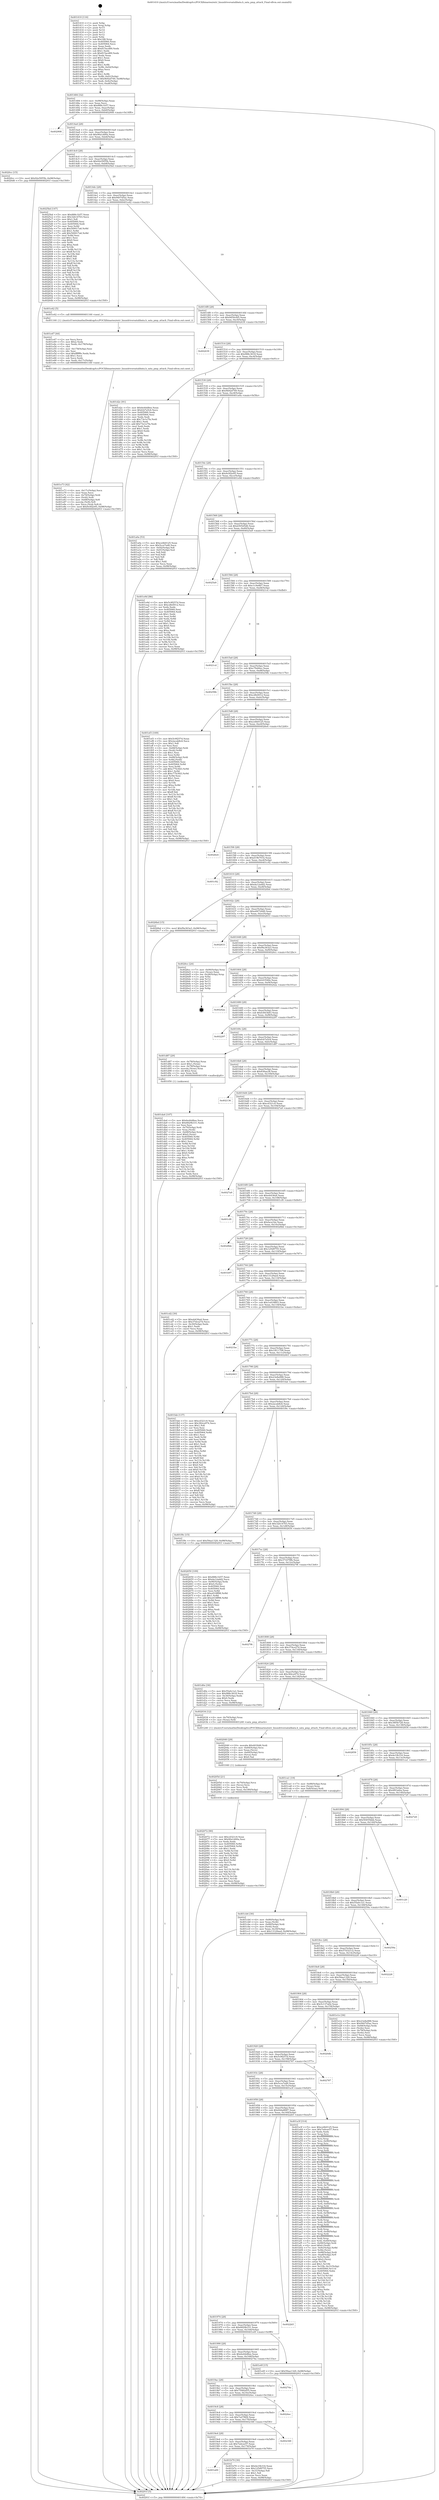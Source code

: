 digraph "0x401410" {
  label = "0x401410 (/mnt/c/Users/mathe/Desktop/tcc/POCII/binaries/extr_linuxdriversatalibata.h_sata_pmp_attach_Final-ollvm.out::main(0))"
  labelloc = "t"
  node[shape=record]

  Entry [label="",width=0.3,height=0.3,shape=circle,fillcolor=black,style=filled]
  "0x401484" [label="{
     0x401484 [32]\l
     | [instrs]\l
     &nbsp;&nbsp;0x401484 \<+6\>: mov -0x98(%rbp),%eax\l
     &nbsp;&nbsp;0x40148a \<+2\>: mov %eax,%ecx\l
     &nbsp;&nbsp;0x40148c \<+6\>: sub $0x888c1b57,%ecx\l
     &nbsp;&nbsp;0x401492 \<+6\>: mov %eax,-0xac(%rbp)\l
     &nbsp;&nbsp;0x401498 \<+6\>: mov %ecx,-0xb0(%rbp)\l
     &nbsp;&nbsp;0x40149e \<+6\>: je 0000000000402908 \<main+0x14f8\>\l
  }"]
  "0x402908" [label="{
     0x402908\l
  }", style=dashed]
  "0x4014a4" [label="{
     0x4014a4 [28]\l
     | [instrs]\l
     &nbsp;&nbsp;0x4014a4 \<+5\>: jmp 00000000004014a9 \<main+0x99\>\l
     &nbsp;&nbsp;0x4014a9 \<+6\>: mov -0xac(%rbp),%eax\l
     &nbsp;&nbsp;0x4014af \<+5\>: sub $0x90a1d00a,%eax\l
     &nbsp;&nbsp;0x4014b4 \<+6\>: mov %eax,-0xb4(%rbp)\l
     &nbsp;&nbsp;0x4014ba \<+6\>: je 00000000004020cc \<main+0xcbc\>\l
  }"]
  Exit [label="",width=0.3,height=0.3,shape=circle,fillcolor=black,style=filled,peripheries=2]
  "0x4020cc" [label="{
     0x4020cc [15]\l
     | [instrs]\l
     &nbsp;&nbsp;0x4020cc \<+10\>: movl $0x92e5955b,-0x98(%rbp)\l
     &nbsp;&nbsp;0x4020d6 \<+5\>: jmp 000000000040291f \<main+0x150f\>\l
  }"]
  "0x4014c0" [label="{
     0x4014c0 [28]\l
     | [instrs]\l
     &nbsp;&nbsp;0x4014c0 \<+5\>: jmp 00000000004014c5 \<main+0xb5\>\l
     &nbsp;&nbsp;0x4014c5 \<+6\>: mov -0xac(%rbp),%eax\l
     &nbsp;&nbsp;0x4014cb \<+5\>: sub $0x92e5955b,%eax\l
     &nbsp;&nbsp;0x4014d0 \<+6\>: mov %eax,-0xb8(%rbp)\l
     &nbsp;&nbsp;0x4014d6 \<+6\>: je 00000000004025bd \<main+0x11ad\>\l
  }"]
  "0x402072" [label="{
     0x402072 [90]\l
     | [instrs]\l
     &nbsp;&nbsp;0x402072 \<+5\>: mov $0xcd321c0,%eax\l
     &nbsp;&nbsp;0x402077 \<+5\>: mov $0x90a1d00a,%esi\l
     &nbsp;&nbsp;0x40207c \<+2\>: xor %edx,%edx\l
     &nbsp;&nbsp;0x40207e \<+8\>: mov 0x405060,%r8d\l
     &nbsp;&nbsp;0x402086 \<+8\>: mov 0x405064,%r9d\l
     &nbsp;&nbsp;0x40208e \<+3\>: sub $0x1,%edx\l
     &nbsp;&nbsp;0x402091 \<+3\>: mov %r8d,%r10d\l
     &nbsp;&nbsp;0x402094 \<+3\>: add %edx,%r10d\l
     &nbsp;&nbsp;0x402097 \<+4\>: imul %r10d,%r8d\l
     &nbsp;&nbsp;0x40209b \<+4\>: and $0x1,%r8d\l
     &nbsp;&nbsp;0x40209f \<+4\>: cmp $0x0,%r8d\l
     &nbsp;&nbsp;0x4020a3 \<+4\>: sete %r11b\l
     &nbsp;&nbsp;0x4020a7 \<+4\>: cmp $0xa,%r9d\l
     &nbsp;&nbsp;0x4020ab \<+3\>: setl %bl\l
     &nbsp;&nbsp;0x4020ae \<+3\>: mov %r11b,%r14b\l
     &nbsp;&nbsp;0x4020b1 \<+3\>: and %bl,%r14b\l
     &nbsp;&nbsp;0x4020b4 \<+3\>: xor %bl,%r11b\l
     &nbsp;&nbsp;0x4020b7 \<+3\>: or %r11b,%r14b\l
     &nbsp;&nbsp;0x4020ba \<+4\>: test $0x1,%r14b\l
     &nbsp;&nbsp;0x4020be \<+3\>: cmovne %esi,%eax\l
     &nbsp;&nbsp;0x4020c1 \<+6\>: mov %eax,-0x98(%rbp)\l
     &nbsp;&nbsp;0x4020c7 \<+5\>: jmp 000000000040291f \<main+0x150f\>\l
  }"]
  "0x4025bd" [label="{
     0x4025bd [147]\l
     | [instrs]\l
     &nbsp;&nbsp;0x4025bd \<+5\>: mov $0x888c1b57,%eax\l
     &nbsp;&nbsp;0x4025c2 \<+5\>: mov $0x32b14703,%ecx\l
     &nbsp;&nbsp;0x4025c7 \<+2\>: mov $0x1,%dl\l
     &nbsp;&nbsp;0x4025c9 \<+7\>: mov 0x405060,%esi\l
     &nbsp;&nbsp;0x4025d0 \<+7\>: mov 0x405064,%edi\l
     &nbsp;&nbsp;0x4025d7 \<+3\>: mov %esi,%r8d\l
     &nbsp;&nbsp;0x4025da \<+7\>: sub $0x549017a6,%r8d\l
     &nbsp;&nbsp;0x4025e1 \<+4\>: sub $0x1,%r8d\l
     &nbsp;&nbsp;0x4025e5 \<+7\>: add $0x549017a6,%r8d\l
     &nbsp;&nbsp;0x4025ec \<+4\>: imul %r8d,%esi\l
     &nbsp;&nbsp;0x4025f0 \<+3\>: and $0x1,%esi\l
     &nbsp;&nbsp;0x4025f3 \<+3\>: cmp $0x0,%esi\l
     &nbsp;&nbsp;0x4025f6 \<+4\>: sete %r9b\l
     &nbsp;&nbsp;0x4025fa \<+3\>: cmp $0xa,%edi\l
     &nbsp;&nbsp;0x4025fd \<+4\>: setl %r10b\l
     &nbsp;&nbsp;0x402601 \<+3\>: mov %r9b,%r11b\l
     &nbsp;&nbsp;0x402604 \<+4\>: xor $0xff,%r11b\l
     &nbsp;&nbsp;0x402608 \<+3\>: mov %r10b,%bl\l
     &nbsp;&nbsp;0x40260b \<+3\>: xor $0xff,%bl\l
     &nbsp;&nbsp;0x40260e \<+3\>: xor $0x1,%dl\l
     &nbsp;&nbsp;0x402611 \<+3\>: mov %r11b,%r14b\l
     &nbsp;&nbsp;0x402614 \<+4\>: and $0xff,%r14b\l
     &nbsp;&nbsp;0x402618 \<+3\>: and %dl,%r9b\l
     &nbsp;&nbsp;0x40261b \<+3\>: mov %bl,%r15b\l
     &nbsp;&nbsp;0x40261e \<+4\>: and $0xff,%r15b\l
     &nbsp;&nbsp;0x402622 \<+3\>: and %dl,%r10b\l
     &nbsp;&nbsp;0x402625 \<+3\>: or %r9b,%r14b\l
     &nbsp;&nbsp;0x402628 \<+3\>: or %r10b,%r15b\l
     &nbsp;&nbsp;0x40262b \<+3\>: xor %r15b,%r14b\l
     &nbsp;&nbsp;0x40262e \<+3\>: or %bl,%r11b\l
     &nbsp;&nbsp;0x402631 \<+4\>: xor $0xff,%r11b\l
     &nbsp;&nbsp;0x402635 \<+3\>: or $0x1,%dl\l
     &nbsp;&nbsp;0x402638 \<+3\>: and %dl,%r11b\l
     &nbsp;&nbsp;0x40263b \<+3\>: or %r11b,%r14b\l
     &nbsp;&nbsp;0x40263e \<+4\>: test $0x1,%r14b\l
     &nbsp;&nbsp;0x402642 \<+3\>: cmovne %ecx,%eax\l
     &nbsp;&nbsp;0x402645 \<+6\>: mov %eax,-0x98(%rbp)\l
     &nbsp;&nbsp;0x40264b \<+5\>: jmp 000000000040291f \<main+0x150f\>\l
  }"]
  "0x4014dc" [label="{
     0x4014dc [28]\l
     | [instrs]\l
     &nbsp;&nbsp;0x4014dc \<+5\>: jmp 00000000004014e1 \<main+0xd1\>\l
     &nbsp;&nbsp;0x4014e1 \<+6\>: mov -0xac(%rbp),%eax\l
     &nbsp;&nbsp;0x4014e7 \<+5\>: sub $0x9407d5ac,%eax\l
     &nbsp;&nbsp;0x4014ec \<+6\>: mov %eax,-0xbc(%rbp)\l
     &nbsp;&nbsp;0x4014f2 \<+6\>: je 0000000000401e42 \<main+0xa32\>\l
  }"]
  "0x40205d" [label="{
     0x40205d [21]\l
     | [instrs]\l
     &nbsp;&nbsp;0x40205d \<+4\>: mov -0x70(%rbp),%rcx\l
     &nbsp;&nbsp;0x402061 \<+3\>: mov (%rcx),%rcx\l
     &nbsp;&nbsp;0x402064 \<+3\>: mov %rcx,%rdi\l
     &nbsp;&nbsp;0x402067 \<+6\>: mov %eax,-0x180(%rbp)\l
     &nbsp;&nbsp;0x40206d \<+5\>: call 0000000000401030 \<free@plt\>\l
     | [calls]\l
     &nbsp;&nbsp;0x401030 \{1\} (unknown)\l
  }"]
  "0x401e42" [label="{
     0x401e42 [5]\l
     | [instrs]\l
     &nbsp;&nbsp;0x401e42 \<+5\>: call 0000000000401160 \<next_i\>\l
     | [calls]\l
     &nbsp;&nbsp;0x401160 \{1\} (/mnt/c/Users/mathe/Desktop/tcc/POCII/binaries/extr_linuxdriversatalibata.h_sata_pmp_attach_Final-ollvm.out::next_i)\l
  }"]
  "0x4014f8" [label="{
     0x4014f8 [28]\l
     | [instrs]\l
     &nbsp;&nbsp;0x4014f8 \<+5\>: jmp 00000000004014fd \<main+0xed\>\l
     &nbsp;&nbsp;0x4014fd \<+6\>: mov -0xac(%rbp),%eax\l
     &nbsp;&nbsp;0x401503 \<+5\>: sub $0x9450cfd5,%eax\l
     &nbsp;&nbsp;0x401508 \<+6\>: mov %eax,-0xc0(%rbp)\l
     &nbsp;&nbsp;0x40150e \<+6\>: je 0000000000402439 \<main+0x1029\>\l
  }"]
  "0x402040" [label="{
     0x402040 [29]\l
     | [instrs]\l
     &nbsp;&nbsp;0x402040 \<+10\>: movabs $0x4030d6,%rdi\l
     &nbsp;&nbsp;0x40204a \<+4\>: mov -0x60(%rbp),%rcx\l
     &nbsp;&nbsp;0x40204e \<+2\>: mov %eax,(%rcx)\l
     &nbsp;&nbsp;0x402050 \<+4\>: mov -0x60(%rbp),%rcx\l
     &nbsp;&nbsp;0x402054 \<+2\>: mov (%rcx),%esi\l
     &nbsp;&nbsp;0x402056 \<+2\>: mov $0x0,%al\l
     &nbsp;&nbsp;0x402058 \<+5\>: call 0000000000401040 \<printf@plt\>\l
     | [calls]\l
     &nbsp;&nbsp;0x401040 \{1\} (unknown)\l
  }"]
  "0x402439" [label="{
     0x402439\l
  }", style=dashed]
  "0x401514" [label="{
     0x401514 [28]\l
     | [instrs]\l
     &nbsp;&nbsp;0x401514 \<+5\>: jmp 0000000000401519 \<main+0x109\>\l
     &nbsp;&nbsp;0x401519 \<+6\>: mov -0xac(%rbp),%eax\l
     &nbsp;&nbsp;0x40151f \<+5\>: sub $0x988c3618,%eax\l
     &nbsp;&nbsp;0x401524 \<+6\>: mov %eax,-0xc4(%rbp)\l
     &nbsp;&nbsp;0x40152a \<+6\>: je 0000000000401d2c \<main+0x91c\>\l
  }"]
  "0x401e73" [label="{
     0x401e73 [42]\l
     | [instrs]\l
     &nbsp;&nbsp;0x401e73 \<+6\>: mov -0x17c(%rbp),%ecx\l
     &nbsp;&nbsp;0x401e79 \<+3\>: imul %eax,%ecx\l
     &nbsp;&nbsp;0x401e7c \<+4\>: mov -0x70(%rbp),%rdi\l
     &nbsp;&nbsp;0x401e80 \<+3\>: mov (%rdi),%rdi\l
     &nbsp;&nbsp;0x401e83 \<+4\>: mov -0x68(%rbp),%r8\l
     &nbsp;&nbsp;0x401e87 \<+3\>: movslq (%r8),%r8\l
     &nbsp;&nbsp;0x401e8a \<+4\>: mov %ecx,(%rdi,%r8,4)\l
     &nbsp;&nbsp;0x401e8e \<+10\>: movl $0x9c0f2e95,-0x98(%rbp)\l
     &nbsp;&nbsp;0x401e98 \<+5\>: jmp 000000000040291f \<main+0x150f\>\l
  }"]
  "0x401d2c" [label="{
     0x401d2c [91]\l
     | [instrs]\l
     &nbsp;&nbsp;0x401d2c \<+5\>: mov $0x6e44d8ee,%eax\l
     &nbsp;&nbsp;0x401d31 \<+5\>: mov $0xfcb7a5c6,%ecx\l
     &nbsp;&nbsp;0x401d36 \<+7\>: mov 0x405060,%edx\l
     &nbsp;&nbsp;0x401d3d \<+7\>: mov 0x405064,%esi\l
     &nbsp;&nbsp;0x401d44 \<+2\>: mov %edx,%edi\l
     &nbsp;&nbsp;0x401d46 \<+6\>: sub $0x73e1e7fa,%edi\l
     &nbsp;&nbsp;0x401d4c \<+3\>: sub $0x1,%edi\l
     &nbsp;&nbsp;0x401d4f \<+6\>: add $0x73e1e7fa,%edi\l
     &nbsp;&nbsp;0x401d55 \<+3\>: imul %edi,%edx\l
     &nbsp;&nbsp;0x401d58 \<+3\>: and $0x1,%edx\l
     &nbsp;&nbsp;0x401d5b \<+3\>: cmp $0x0,%edx\l
     &nbsp;&nbsp;0x401d5e \<+4\>: sete %r8b\l
     &nbsp;&nbsp;0x401d62 \<+3\>: cmp $0xa,%esi\l
     &nbsp;&nbsp;0x401d65 \<+4\>: setl %r9b\l
     &nbsp;&nbsp;0x401d69 \<+3\>: mov %r8b,%r10b\l
     &nbsp;&nbsp;0x401d6c \<+3\>: and %r9b,%r10b\l
     &nbsp;&nbsp;0x401d6f \<+3\>: xor %r9b,%r8b\l
     &nbsp;&nbsp;0x401d72 \<+3\>: or %r8b,%r10b\l
     &nbsp;&nbsp;0x401d75 \<+4\>: test $0x1,%r10b\l
     &nbsp;&nbsp;0x401d79 \<+3\>: cmovne %ecx,%eax\l
     &nbsp;&nbsp;0x401d7c \<+6\>: mov %eax,-0x98(%rbp)\l
     &nbsp;&nbsp;0x401d82 \<+5\>: jmp 000000000040291f \<main+0x150f\>\l
  }"]
  "0x401530" [label="{
     0x401530 [28]\l
     | [instrs]\l
     &nbsp;&nbsp;0x401530 \<+5\>: jmp 0000000000401535 \<main+0x125\>\l
     &nbsp;&nbsp;0x401535 \<+6\>: mov -0xac(%rbp),%eax\l
     &nbsp;&nbsp;0x40153b \<+5\>: sub $0x9b92d749,%eax\l
     &nbsp;&nbsp;0x401540 \<+6\>: mov %eax,-0xc8(%rbp)\l
     &nbsp;&nbsp;0x401546 \<+6\>: je 0000000000401a0a \<main+0x5fa\>\l
  }"]
  "0x401e47" [label="{
     0x401e47 [44]\l
     | [instrs]\l
     &nbsp;&nbsp;0x401e47 \<+2\>: xor %ecx,%ecx\l
     &nbsp;&nbsp;0x401e49 \<+5\>: mov $0x2,%edx\l
     &nbsp;&nbsp;0x401e4e \<+6\>: mov %edx,-0x178(%rbp)\l
     &nbsp;&nbsp;0x401e54 \<+1\>: cltd\l
     &nbsp;&nbsp;0x401e55 \<+6\>: mov -0x178(%rbp),%esi\l
     &nbsp;&nbsp;0x401e5b \<+2\>: idiv %esi\l
     &nbsp;&nbsp;0x401e5d \<+6\>: imul $0xfffffffe,%edx,%edx\l
     &nbsp;&nbsp;0x401e63 \<+3\>: sub $0x1,%ecx\l
     &nbsp;&nbsp;0x401e66 \<+2\>: sub %ecx,%edx\l
     &nbsp;&nbsp;0x401e68 \<+6\>: mov %edx,-0x17c(%rbp)\l
     &nbsp;&nbsp;0x401e6e \<+5\>: call 0000000000401160 \<next_i\>\l
     | [calls]\l
     &nbsp;&nbsp;0x401160 \{1\} (/mnt/c/Users/mathe/Desktop/tcc/POCII/binaries/extr_linuxdriversatalibata.h_sata_pmp_attach_Final-ollvm.out::next_i)\l
  }"]
  "0x401a0a" [label="{
     0x401a0a [53]\l
     | [instrs]\l
     &nbsp;&nbsp;0x401a0a \<+5\>: mov $0xce4b0125,%eax\l
     &nbsp;&nbsp;0x401a0f \<+5\>: mov $0x5cce7ed0,%ecx\l
     &nbsp;&nbsp;0x401a14 \<+6\>: mov -0x92(%rbp),%dl\l
     &nbsp;&nbsp;0x401a1a \<+7\>: mov -0x91(%rbp),%sil\l
     &nbsp;&nbsp;0x401a21 \<+3\>: mov %dl,%dil\l
     &nbsp;&nbsp;0x401a24 \<+3\>: and %sil,%dil\l
     &nbsp;&nbsp;0x401a27 \<+3\>: xor %sil,%dl\l
     &nbsp;&nbsp;0x401a2a \<+3\>: or %dl,%dil\l
     &nbsp;&nbsp;0x401a2d \<+4\>: test $0x1,%dil\l
     &nbsp;&nbsp;0x401a31 \<+3\>: cmovne %ecx,%eax\l
     &nbsp;&nbsp;0x401a34 \<+6\>: mov %eax,-0x98(%rbp)\l
     &nbsp;&nbsp;0x401a3a \<+5\>: jmp 000000000040291f \<main+0x150f\>\l
  }"]
  "0x40154c" [label="{
     0x40154c [28]\l
     | [instrs]\l
     &nbsp;&nbsp;0x40154c \<+5\>: jmp 0000000000401551 \<main+0x141\>\l
     &nbsp;&nbsp;0x401551 \<+6\>: mov -0xac(%rbp),%eax\l
     &nbsp;&nbsp;0x401557 \<+5\>: sub $0x9c0f2e95,%eax\l
     &nbsp;&nbsp;0x40155c \<+6\>: mov %eax,-0xcc(%rbp)\l
     &nbsp;&nbsp;0x401562 \<+6\>: je 0000000000401e9d \<main+0xa8d\>\l
  }"]
  "0x40291f" [label="{
     0x40291f [5]\l
     | [instrs]\l
     &nbsp;&nbsp;0x40291f \<+5\>: jmp 0000000000401484 \<main+0x74\>\l
  }"]
  "0x401410" [label="{
     0x401410 [116]\l
     | [instrs]\l
     &nbsp;&nbsp;0x401410 \<+1\>: push %rbp\l
     &nbsp;&nbsp;0x401411 \<+3\>: mov %rsp,%rbp\l
     &nbsp;&nbsp;0x401414 \<+2\>: push %r15\l
     &nbsp;&nbsp;0x401416 \<+2\>: push %r14\l
     &nbsp;&nbsp;0x401418 \<+2\>: push %r13\l
     &nbsp;&nbsp;0x40141a \<+2\>: push %r12\l
     &nbsp;&nbsp;0x40141c \<+1\>: push %rbx\l
     &nbsp;&nbsp;0x40141d \<+7\>: sub $0x188,%rsp\l
     &nbsp;&nbsp;0x401424 \<+7\>: mov 0x405060,%eax\l
     &nbsp;&nbsp;0x40142b \<+7\>: mov 0x405064,%ecx\l
     &nbsp;&nbsp;0x401432 \<+2\>: mov %eax,%edx\l
     &nbsp;&nbsp;0x401434 \<+6\>: add $0x815acd89,%edx\l
     &nbsp;&nbsp;0x40143a \<+3\>: sub $0x1,%edx\l
     &nbsp;&nbsp;0x40143d \<+6\>: sub $0x815acd89,%edx\l
     &nbsp;&nbsp;0x401443 \<+3\>: imul %edx,%eax\l
     &nbsp;&nbsp;0x401446 \<+3\>: and $0x1,%eax\l
     &nbsp;&nbsp;0x401449 \<+3\>: cmp $0x0,%eax\l
     &nbsp;&nbsp;0x40144c \<+4\>: sete %r8b\l
     &nbsp;&nbsp;0x401450 \<+4\>: and $0x1,%r8b\l
     &nbsp;&nbsp;0x401454 \<+7\>: mov %r8b,-0x92(%rbp)\l
     &nbsp;&nbsp;0x40145b \<+3\>: cmp $0xa,%ecx\l
     &nbsp;&nbsp;0x40145e \<+4\>: setl %r8b\l
     &nbsp;&nbsp;0x401462 \<+4\>: and $0x1,%r8b\l
     &nbsp;&nbsp;0x401466 \<+7\>: mov %r8b,-0x91(%rbp)\l
     &nbsp;&nbsp;0x40146d \<+10\>: movl $0x9b92d749,-0x98(%rbp)\l
     &nbsp;&nbsp;0x401477 \<+6\>: mov %edi,-0x9c(%rbp)\l
     &nbsp;&nbsp;0x40147d \<+7\>: mov %rsi,-0xa8(%rbp)\l
  }"]
  "0x401da4" [label="{
     0x401da4 [107]\l
     | [instrs]\l
     &nbsp;&nbsp;0x401da4 \<+5\>: mov $0x6e44d8ee,%ecx\l
     &nbsp;&nbsp;0x401da9 \<+5\>: mov $0x6829b331,%edx\l
     &nbsp;&nbsp;0x401dae \<+2\>: xor %esi,%esi\l
     &nbsp;&nbsp;0x401db0 \<+4\>: mov -0x70(%rbp),%rdi\l
     &nbsp;&nbsp;0x401db4 \<+3\>: mov %rax,(%rdi)\l
     &nbsp;&nbsp;0x401db7 \<+4\>: mov -0x68(%rbp),%rax\l
     &nbsp;&nbsp;0x401dbb \<+6\>: movl $0x0,(%rax)\l
     &nbsp;&nbsp;0x401dc1 \<+8\>: mov 0x405060,%r8d\l
     &nbsp;&nbsp;0x401dc9 \<+8\>: mov 0x405064,%r9d\l
     &nbsp;&nbsp;0x401dd1 \<+3\>: sub $0x1,%esi\l
     &nbsp;&nbsp;0x401dd4 \<+3\>: mov %r8d,%r10d\l
     &nbsp;&nbsp;0x401dd7 \<+3\>: add %esi,%r10d\l
     &nbsp;&nbsp;0x401dda \<+4\>: imul %r10d,%r8d\l
     &nbsp;&nbsp;0x401dde \<+4\>: and $0x1,%r8d\l
     &nbsp;&nbsp;0x401de2 \<+4\>: cmp $0x0,%r8d\l
     &nbsp;&nbsp;0x401de6 \<+4\>: sete %r11b\l
     &nbsp;&nbsp;0x401dea \<+4\>: cmp $0xa,%r9d\l
     &nbsp;&nbsp;0x401dee \<+3\>: setl %bl\l
     &nbsp;&nbsp;0x401df1 \<+3\>: mov %r11b,%r14b\l
     &nbsp;&nbsp;0x401df4 \<+3\>: and %bl,%r14b\l
     &nbsp;&nbsp;0x401df7 \<+3\>: xor %bl,%r11b\l
     &nbsp;&nbsp;0x401dfa \<+3\>: or %r11b,%r14b\l
     &nbsp;&nbsp;0x401dfd \<+4\>: test $0x1,%r14b\l
     &nbsp;&nbsp;0x401e01 \<+3\>: cmovne %edx,%ecx\l
     &nbsp;&nbsp;0x401e04 \<+6\>: mov %ecx,-0x98(%rbp)\l
     &nbsp;&nbsp;0x401e0a \<+5\>: jmp 000000000040291f \<main+0x150f\>\l
  }"]
  "0x401e9d" [label="{
     0x401e9d [86]\l
     | [instrs]\l
     &nbsp;&nbsp;0x401e9d \<+5\>: mov $0x5c9f257d,%eax\l
     &nbsp;&nbsp;0x401ea2 \<+5\>: mov $0xcdfe0012,%ecx\l
     &nbsp;&nbsp;0x401ea7 \<+2\>: xor %edx,%edx\l
     &nbsp;&nbsp;0x401ea9 \<+7\>: mov 0x405060,%esi\l
     &nbsp;&nbsp;0x401eb0 \<+7\>: mov 0x405064,%edi\l
     &nbsp;&nbsp;0x401eb7 \<+3\>: sub $0x1,%edx\l
     &nbsp;&nbsp;0x401eba \<+3\>: mov %esi,%r8d\l
     &nbsp;&nbsp;0x401ebd \<+3\>: add %edx,%r8d\l
     &nbsp;&nbsp;0x401ec0 \<+4\>: imul %r8d,%esi\l
     &nbsp;&nbsp;0x401ec4 \<+3\>: and $0x1,%esi\l
     &nbsp;&nbsp;0x401ec7 \<+3\>: cmp $0x0,%esi\l
     &nbsp;&nbsp;0x401eca \<+4\>: sete %r9b\l
     &nbsp;&nbsp;0x401ece \<+3\>: cmp $0xa,%edi\l
     &nbsp;&nbsp;0x401ed1 \<+4\>: setl %r10b\l
     &nbsp;&nbsp;0x401ed5 \<+3\>: mov %r9b,%r11b\l
     &nbsp;&nbsp;0x401ed8 \<+3\>: and %r10b,%r11b\l
     &nbsp;&nbsp;0x401edb \<+3\>: xor %r10b,%r9b\l
     &nbsp;&nbsp;0x401ede \<+3\>: or %r9b,%r11b\l
     &nbsp;&nbsp;0x401ee1 \<+4\>: test $0x1,%r11b\l
     &nbsp;&nbsp;0x401ee5 \<+3\>: cmovne %ecx,%eax\l
     &nbsp;&nbsp;0x401ee8 \<+6\>: mov %eax,-0x98(%rbp)\l
     &nbsp;&nbsp;0x401eee \<+5\>: jmp 000000000040291f \<main+0x150f\>\l
  }"]
  "0x401568" [label="{
     0x401568 [28]\l
     | [instrs]\l
     &nbsp;&nbsp;0x401568 \<+5\>: jmp 000000000040156d \<main+0x15d\>\l
     &nbsp;&nbsp;0x40156d \<+6\>: mov -0xac(%rbp),%eax\l
     &nbsp;&nbsp;0x401573 \<+5\>: sub $0xb505d5d6,%eax\l
     &nbsp;&nbsp;0x401578 \<+6\>: mov %eax,-0xd0(%rbp)\l
     &nbsp;&nbsp;0x40157e \<+6\>: je 00000000004025a9 \<main+0x1199\>\l
  }"]
  "0x401cb4" [label="{
     0x401cb4 [30]\l
     | [instrs]\l
     &nbsp;&nbsp;0x401cb4 \<+4\>: mov -0x80(%rbp),%rdi\l
     &nbsp;&nbsp;0x401cb8 \<+2\>: mov %eax,(%rdi)\l
     &nbsp;&nbsp;0x401cba \<+4\>: mov -0x80(%rbp),%rdi\l
     &nbsp;&nbsp;0x401cbe \<+2\>: mov (%rdi),%eax\l
     &nbsp;&nbsp;0x401cc0 \<+3\>: mov %eax,-0x30(%rbp)\l
     &nbsp;&nbsp;0x401cc3 \<+10\>: movl $0x13129aed,-0x98(%rbp)\l
     &nbsp;&nbsp;0x401ccd \<+5\>: jmp 000000000040291f \<main+0x150f\>\l
  }"]
  "0x4025a9" [label="{
     0x4025a9\l
  }", style=dashed]
  "0x401584" [label="{
     0x401584 [28]\l
     | [instrs]\l
     &nbsp;&nbsp;0x401584 \<+5\>: jmp 0000000000401589 \<main+0x179\>\l
     &nbsp;&nbsp;0x401589 \<+6\>: mov -0xac(%rbp),%eax\l
     &nbsp;&nbsp;0x40158f \<+5\>: sub $0xc1c9e8b7,%eax\l
     &nbsp;&nbsp;0x401594 \<+6\>: mov %eax,-0xd4(%rbp)\l
     &nbsp;&nbsp;0x40159a \<+6\>: je 00000000004021cd \<main+0xdbd\>\l
  }"]
  "0x401a00" [label="{
     0x401a00\l
  }", style=dashed]
  "0x4021cd" [label="{
     0x4021cd\l
  }", style=dashed]
  "0x4015a0" [label="{
     0x4015a0 [28]\l
     | [instrs]\l
     &nbsp;&nbsp;0x4015a0 \<+5\>: jmp 00000000004015a5 \<main+0x195\>\l
     &nbsp;&nbsp;0x4015a5 \<+6\>: mov -0xac(%rbp),%eax\l
     &nbsp;&nbsp;0x4015ab \<+5\>: sub $0xc7fe66ec,%eax\l
     &nbsp;&nbsp;0x4015b0 \<+6\>: mov %eax,-0xd8(%rbp)\l
     &nbsp;&nbsp;0x4015b6 \<+6\>: je 000000000040258b \<main+0x117b\>\l
  }"]
  "0x401b79" [label="{
     0x401b79 [30]\l
     | [instrs]\l
     &nbsp;&nbsp;0x401b79 \<+5\>: mov $0x4e1fb316,%eax\l
     &nbsp;&nbsp;0x401b7e \<+5\>: mov $0x125d9755,%ecx\l
     &nbsp;&nbsp;0x401b83 \<+3\>: mov -0x31(%rbp),%dl\l
     &nbsp;&nbsp;0x401b86 \<+3\>: test $0x1,%dl\l
     &nbsp;&nbsp;0x401b89 \<+3\>: cmovne %ecx,%eax\l
     &nbsp;&nbsp;0x401b8c \<+6\>: mov %eax,-0x98(%rbp)\l
     &nbsp;&nbsp;0x401b92 \<+5\>: jmp 000000000040291f \<main+0x150f\>\l
  }"]
  "0x40258b" [label="{
     0x40258b\l
  }", style=dashed]
  "0x4015bc" [label="{
     0x4015bc [28]\l
     | [instrs]\l
     &nbsp;&nbsp;0x4015bc \<+5\>: jmp 00000000004015c1 \<main+0x1b1\>\l
     &nbsp;&nbsp;0x4015c1 \<+6\>: mov -0xac(%rbp),%eax\l
     &nbsp;&nbsp;0x4015c7 \<+5\>: sub $0xcdfe0012,%eax\l
     &nbsp;&nbsp;0x4015cc \<+6\>: mov %eax,-0xdc(%rbp)\l
     &nbsp;&nbsp;0x4015d2 \<+6\>: je 0000000000401ef3 \<main+0xae3\>\l
  }"]
  "0x4019e4" [label="{
     0x4019e4 [28]\l
     | [instrs]\l
     &nbsp;&nbsp;0x4019e4 \<+5\>: jmp 00000000004019e9 \<main+0x5d9\>\l
     &nbsp;&nbsp;0x4019e9 \<+6\>: mov -0xac(%rbp),%eax\l
     &nbsp;&nbsp;0x4019ef \<+5\>: sub $0x7edcee57,%eax\l
     &nbsp;&nbsp;0x4019f4 \<+6\>: mov %eax,-0x174(%rbp)\l
     &nbsp;&nbsp;0x4019fa \<+6\>: je 0000000000401b79 \<main+0x769\>\l
  }"]
  "0x401ef3" [label="{
     0x401ef3 [169]\l
     | [instrs]\l
     &nbsp;&nbsp;0x401ef3 \<+5\>: mov $0x5c9f257d,%eax\l
     &nbsp;&nbsp;0x401ef8 \<+5\>: mov $0x2acab8c6,%ecx\l
     &nbsp;&nbsp;0x401efd \<+2\>: mov $0x1,%dl\l
     &nbsp;&nbsp;0x401eff \<+2\>: xor %esi,%esi\l
     &nbsp;&nbsp;0x401f01 \<+4\>: mov -0x68(%rbp),%rdi\l
     &nbsp;&nbsp;0x401f05 \<+3\>: mov (%rdi),%r8d\l
     &nbsp;&nbsp;0x401f08 \<+3\>: sub $0x1,%esi\l
     &nbsp;&nbsp;0x401f0b \<+3\>: sub %esi,%r8d\l
     &nbsp;&nbsp;0x401f0e \<+4\>: mov -0x68(%rbp),%rdi\l
     &nbsp;&nbsp;0x401f12 \<+3\>: mov %r8d,(%rdi)\l
     &nbsp;&nbsp;0x401f15 \<+7\>: mov 0x405060,%esi\l
     &nbsp;&nbsp;0x401f1c \<+8\>: mov 0x405064,%r8d\l
     &nbsp;&nbsp;0x401f24 \<+3\>: mov %esi,%r9d\l
     &nbsp;&nbsp;0x401f27 \<+7\>: add $0xc77b3fd3,%r9d\l
     &nbsp;&nbsp;0x401f2e \<+4\>: sub $0x1,%r9d\l
     &nbsp;&nbsp;0x401f32 \<+7\>: sub $0xc77b3fd3,%r9d\l
     &nbsp;&nbsp;0x401f39 \<+4\>: imul %r9d,%esi\l
     &nbsp;&nbsp;0x401f3d \<+3\>: and $0x1,%esi\l
     &nbsp;&nbsp;0x401f40 \<+3\>: cmp $0x0,%esi\l
     &nbsp;&nbsp;0x401f43 \<+4\>: sete %r10b\l
     &nbsp;&nbsp;0x401f47 \<+4\>: cmp $0xa,%r8d\l
     &nbsp;&nbsp;0x401f4b \<+4\>: setl %r11b\l
     &nbsp;&nbsp;0x401f4f \<+3\>: mov %r10b,%bl\l
     &nbsp;&nbsp;0x401f52 \<+3\>: xor $0xff,%bl\l
     &nbsp;&nbsp;0x401f55 \<+3\>: mov %r11b,%r14b\l
     &nbsp;&nbsp;0x401f58 \<+4\>: xor $0xff,%r14b\l
     &nbsp;&nbsp;0x401f5c \<+3\>: xor $0x1,%dl\l
     &nbsp;&nbsp;0x401f5f \<+3\>: mov %bl,%r15b\l
     &nbsp;&nbsp;0x401f62 \<+4\>: and $0xff,%r15b\l
     &nbsp;&nbsp;0x401f66 \<+3\>: and %dl,%r10b\l
     &nbsp;&nbsp;0x401f69 \<+3\>: mov %r14b,%r12b\l
     &nbsp;&nbsp;0x401f6c \<+4\>: and $0xff,%r12b\l
     &nbsp;&nbsp;0x401f70 \<+3\>: and %dl,%r11b\l
     &nbsp;&nbsp;0x401f73 \<+3\>: or %r10b,%r15b\l
     &nbsp;&nbsp;0x401f76 \<+3\>: or %r11b,%r12b\l
     &nbsp;&nbsp;0x401f79 \<+3\>: xor %r12b,%r15b\l
     &nbsp;&nbsp;0x401f7c \<+3\>: or %r14b,%bl\l
     &nbsp;&nbsp;0x401f7f \<+3\>: xor $0xff,%bl\l
     &nbsp;&nbsp;0x401f82 \<+3\>: or $0x1,%dl\l
     &nbsp;&nbsp;0x401f85 \<+2\>: and %dl,%bl\l
     &nbsp;&nbsp;0x401f87 \<+3\>: or %bl,%r15b\l
     &nbsp;&nbsp;0x401f8a \<+4\>: test $0x1,%r15b\l
     &nbsp;&nbsp;0x401f8e \<+3\>: cmovne %ecx,%eax\l
     &nbsp;&nbsp;0x401f91 \<+6\>: mov %eax,-0x98(%rbp)\l
     &nbsp;&nbsp;0x401f97 \<+5\>: jmp 000000000040291f \<main+0x150f\>\l
  }"]
  "0x4015d8" [label="{
     0x4015d8 [28]\l
     | [instrs]\l
     &nbsp;&nbsp;0x4015d8 \<+5\>: jmp 00000000004015dd \<main+0x1cd\>\l
     &nbsp;&nbsp;0x4015dd \<+6\>: mov -0xac(%rbp),%eax\l
     &nbsp;&nbsp;0x4015e3 \<+5\>: sub $0xce4b0125,%eax\l
     &nbsp;&nbsp;0x4015e8 \<+6\>: mov %eax,-0xe0(%rbp)\l
     &nbsp;&nbsp;0x4015ee \<+6\>: je 00000000004026e4 \<main+0x12d4\>\l
  }"]
  "0x402348" [label="{
     0x402348\l
  }", style=dashed]
  "0x4026e4" [label="{
     0x4026e4\l
  }", style=dashed]
  "0x4015f4" [label="{
     0x4015f4 [28]\l
     | [instrs]\l
     &nbsp;&nbsp;0x4015f4 \<+5\>: jmp 00000000004015f9 \<main+0x1e9\>\l
     &nbsp;&nbsp;0x4015f9 \<+6\>: mov -0xac(%rbp),%eax\l
     &nbsp;&nbsp;0x4015ff \<+5\>: sub $0xd19b701b,%eax\l
     &nbsp;&nbsp;0x401604 \<+6\>: mov %eax,-0xe4(%rbp)\l
     &nbsp;&nbsp;0x40160a \<+6\>: je 0000000000401c92 \<main+0x882\>\l
  }"]
  "0x4019c8" [label="{
     0x4019c8 [28]\l
     | [instrs]\l
     &nbsp;&nbsp;0x4019c8 \<+5\>: jmp 00000000004019cd \<main+0x5bd\>\l
     &nbsp;&nbsp;0x4019cd \<+6\>: mov -0xac(%rbp),%eax\l
     &nbsp;&nbsp;0x4019d3 \<+5\>: sub $0x7a27f6f4,%eax\l
     &nbsp;&nbsp;0x4019d8 \<+6\>: mov %eax,-0x170(%rbp)\l
     &nbsp;&nbsp;0x4019de \<+6\>: je 0000000000402348 \<main+0xf38\>\l
  }"]
  "0x401c92" [label="{
     0x401c92\l
  }", style=dashed]
  "0x401610" [label="{
     0x401610 [28]\l
     | [instrs]\l
     &nbsp;&nbsp;0x401610 \<+5\>: jmp 0000000000401615 \<main+0x205\>\l
     &nbsp;&nbsp;0x401615 \<+6\>: mov -0xac(%rbp),%eax\l
     &nbsp;&nbsp;0x40161b \<+5\>: sub $0xda12add2,%eax\l
     &nbsp;&nbsp;0x401620 \<+6\>: mov %eax,-0xe8(%rbp)\l
     &nbsp;&nbsp;0x401626 \<+6\>: je 00000000004026bd \<main+0x12ad\>\l
  }"]
  "0x4024ec" [label="{
     0x4024ec\l
  }", style=dashed]
  "0x4026bd" [label="{
     0x4026bd [15]\l
     | [instrs]\l
     &nbsp;&nbsp;0x4026bd \<+10\>: movl $0xf9a363a3,-0x98(%rbp)\l
     &nbsp;&nbsp;0x4026c7 \<+5\>: jmp 000000000040291f \<main+0x150f\>\l
  }"]
  "0x40162c" [label="{
     0x40162c [28]\l
     | [instrs]\l
     &nbsp;&nbsp;0x40162c \<+5\>: jmp 0000000000401631 \<main+0x221\>\l
     &nbsp;&nbsp;0x401631 \<+6\>: mov -0xac(%rbp),%eax\l
     &nbsp;&nbsp;0x401637 \<+5\>: sub $0xe84724d0,%eax\l
     &nbsp;&nbsp;0x40163c \<+6\>: mov %eax,-0xec(%rbp)\l
     &nbsp;&nbsp;0x401642 \<+6\>: je 0000000000402833 \<main+0x1423\>\l
  }"]
  "0x4019ac" [label="{
     0x4019ac [28]\l
     | [instrs]\l
     &nbsp;&nbsp;0x4019ac \<+5\>: jmp 00000000004019b1 \<main+0x5a1\>\l
     &nbsp;&nbsp;0x4019b1 \<+6\>: mov -0xac(%rbp),%eax\l
     &nbsp;&nbsp;0x4019b7 \<+5\>: sub $0x75082d55,%eax\l
     &nbsp;&nbsp;0x4019bc \<+6\>: mov %eax,-0x16c(%rbp)\l
     &nbsp;&nbsp;0x4019c2 \<+6\>: je 00000000004024ec \<main+0x10dc\>\l
  }"]
  "0x402833" [label="{
     0x402833\l
  }", style=dashed]
  "0x401648" [label="{
     0x401648 [28]\l
     | [instrs]\l
     &nbsp;&nbsp;0x401648 \<+5\>: jmp 000000000040164d \<main+0x23d\>\l
     &nbsp;&nbsp;0x40164d \<+6\>: mov -0xac(%rbp),%eax\l
     &nbsp;&nbsp;0x401653 \<+5\>: sub $0xf9a363a3,%eax\l
     &nbsp;&nbsp;0x401658 \<+6\>: mov %eax,-0xf0(%rbp)\l
     &nbsp;&nbsp;0x40165e \<+6\>: je 00000000004026cc \<main+0x12bc\>\l
  }"]
  "0x40274a" [label="{
     0x40274a\l
  }", style=dashed]
  "0x4026cc" [label="{
     0x4026cc [24]\l
     | [instrs]\l
     &nbsp;&nbsp;0x4026cc \<+7\>: mov -0x90(%rbp),%rax\l
     &nbsp;&nbsp;0x4026d3 \<+2\>: mov (%rax),%eax\l
     &nbsp;&nbsp;0x4026d5 \<+4\>: lea -0x28(%rbp),%rsp\l
     &nbsp;&nbsp;0x4026d9 \<+1\>: pop %rbx\l
     &nbsp;&nbsp;0x4026da \<+2\>: pop %r12\l
     &nbsp;&nbsp;0x4026dc \<+2\>: pop %r13\l
     &nbsp;&nbsp;0x4026de \<+2\>: pop %r14\l
     &nbsp;&nbsp;0x4026e0 \<+2\>: pop %r15\l
     &nbsp;&nbsp;0x4026e2 \<+1\>: pop %rbp\l
     &nbsp;&nbsp;0x4026e3 \<+1\>: ret\l
  }"]
  "0x401664" [label="{
     0x401664 [28]\l
     | [instrs]\l
     &nbsp;&nbsp;0x401664 \<+5\>: jmp 0000000000401669 \<main+0x259\>\l
     &nbsp;&nbsp;0x401669 \<+6\>: mov -0xac(%rbp),%eax\l
     &nbsp;&nbsp;0x40166f \<+5\>: sub $0xfc63546e,%eax\l
     &nbsp;&nbsp;0x401674 \<+6\>: mov %eax,-0xf4(%rbp)\l
     &nbsp;&nbsp;0x40167a \<+6\>: je 000000000040242a \<main+0x101a\>\l
  }"]
  "0x401990" [label="{
     0x401990 [28]\l
     | [instrs]\l
     &nbsp;&nbsp;0x401990 \<+5\>: jmp 0000000000401995 \<main+0x585\>\l
     &nbsp;&nbsp;0x401995 \<+6\>: mov -0xac(%rbp),%eax\l
     &nbsp;&nbsp;0x40199b \<+5\>: sub $0x6e44d8ee,%eax\l
     &nbsp;&nbsp;0x4019a0 \<+6\>: mov %eax,-0x168(%rbp)\l
     &nbsp;&nbsp;0x4019a6 \<+6\>: je 000000000040274a \<main+0x133a\>\l
  }"]
  "0x40242a" [label="{
     0x40242a\l
  }", style=dashed]
  "0x401680" [label="{
     0x401680 [28]\l
     | [instrs]\l
     &nbsp;&nbsp;0x401680 \<+5\>: jmp 0000000000401685 \<main+0x275\>\l
     &nbsp;&nbsp;0x401685 \<+6\>: mov -0xac(%rbp),%eax\l
     &nbsp;&nbsp;0x40168b \<+5\>: sub $0xfc843b83,%eax\l
     &nbsp;&nbsp;0x401690 \<+6\>: mov %eax,-0xf8(%rbp)\l
     &nbsp;&nbsp;0x401696 \<+6\>: je 0000000000402297 \<main+0xe87\>\l
  }"]
  "0x401e0f" [label="{
     0x401e0f [15]\l
     | [instrs]\l
     &nbsp;&nbsp;0x401e0f \<+10\>: movl $0x59aa1329,-0x98(%rbp)\l
     &nbsp;&nbsp;0x401e19 \<+5\>: jmp 000000000040291f \<main+0x150f\>\l
  }"]
  "0x402297" [label="{
     0x402297\l
  }", style=dashed]
  "0x40169c" [label="{
     0x40169c [28]\l
     | [instrs]\l
     &nbsp;&nbsp;0x40169c \<+5\>: jmp 00000000004016a1 \<main+0x291\>\l
     &nbsp;&nbsp;0x4016a1 \<+6\>: mov -0xac(%rbp),%eax\l
     &nbsp;&nbsp;0x4016a7 \<+5\>: sub $0xfcb7a5c6,%eax\l
     &nbsp;&nbsp;0x4016ac \<+6\>: mov %eax,-0xfc(%rbp)\l
     &nbsp;&nbsp;0x4016b2 \<+6\>: je 0000000000401d87 \<main+0x977\>\l
  }"]
  "0x401974" [label="{
     0x401974 [28]\l
     | [instrs]\l
     &nbsp;&nbsp;0x401974 \<+5\>: jmp 0000000000401979 \<main+0x569\>\l
     &nbsp;&nbsp;0x401979 \<+6\>: mov -0xac(%rbp),%eax\l
     &nbsp;&nbsp;0x40197f \<+5\>: sub $0x6829b331,%eax\l
     &nbsp;&nbsp;0x401984 \<+6\>: mov %eax,-0x164(%rbp)\l
     &nbsp;&nbsp;0x40198a \<+6\>: je 0000000000401e0f \<main+0x9ff\>\l
  }"]
  "0x401d87" [label="{
     0x401d87 [29]\l
     | [instrs]\l
     &nbsp;&nbsp;0x401d87 \<+4\>: mov -0x78(%rbp),%rax\l
     &nbsp;&nbsp;0x401d8b \<+6\>: movl $0x1,(%rax)\l
     &nbsp;&nbsp;0x401d91 \<+4\>: mov -0x78(%rbp),%rax\l
     &nbsp;&nbsp;0x401d95 \<+3\>: movslq (%rax),%rax\l
     &nbsp;&nbsp;0x401d98 \<+4\>: shl $0x2,%rax\l
     &nbsp;&nbsp;0x401d9c \<+3\>: mov %rax,%rdi\l
     &nbsp;&nbsp;0x401d9f \<+5\>: call 0000000000401050 \<malloc@plt\>\l
     | [calls]\l
     &nbsp;&nbsp;0x401050 \{1\} (unknown)\l
  }"]
  "0x4016b8" [label="{
     0x4016b8 [28]\l
     | [instrs]\l
     &nbsp;&nbsp;0x4016b8 \<+5\>: jmp 00000000004016bd \<main+0x2ad\>\l
     &nbsp;&nbsp;0x4016bd \<+6\>: mov -0xac(%rbp),%eax\l
     &nbsp;&nbsp;0x4016c3 \<+5\>: sub $0x836aa38,%eax\l
     &nbsp;&nbsp;0x4016c8 \<+6\>: mov %eax,-0x100(%rbp)\l
     &nbsp;&nbsp;0x4016ce \<+6\>: je 0000000000402136 \<main+0xd26\>\l
  }"]
  "0x4022b5" [label="{
     0x4022b5\l
  }", style=dashed]
  "0x402136" [label="{
     0x402136\l
  }", style=dashed]
  "0x4016d4" [label="{
     0x4016d4 [28]\l
     | [instrs]\l
     &nbsp;&nbsp;0x4016d4 \<+5\>: jmp 00000000004016d9 \<main+0x2c9\>\l
     &nbsp;&nbsp;0x4016d9 \<+6\>: mov -0xac(%rbp),%eax\l
     &nbsp;&nbsp;0x4016df \<+5\>: sub $0xcd321c0,%eax\l
     &nbsp;&nbsp;0x4016e4 \<+6\>: mov %eax,-0x104(%rbp)\l
     &nbsp;&nbsp;0x4016ea \<+6\>: je 00000000004027a9 \<main+0x1399\>\l
  }"]
  "0x401958" [label="{
     0x401958 [28]\l
     | [instrs]\l
     &nbsp;&nbsp;0x401958 \<+5\>: jmp 000000000040195d \<main+0x54d\>\l
     &nbsp;&nbsp;0x40195d \<+6\>: mov -0xac(%rbp),%eax\l
     &nbsp;&nbsp;0x401963 \<+5\>: sub $0x64da8687,%eax\l
     &nbsp;&nbsp;0x401968 \<+6\>: mov %eax,-0x160(%rbp)\l
     &nbsp;&nbsp;0x40196e \<+6\>: je 00000000004022b5 \<main+0xea5\>\l
  }"]
  "0x4027a9" [label="{
     0x4027a9\l
  }", style=dashed]
  "0x4016f0" [label="{
     0x4016f0 [28]\l
     | [instrs]\l
     &nbsp;&nbsp;0x4016f0 \<+5\>: jmp 00000000004016f5 \<main+0x2e5\>\l
     &nbsp;&nbsp;0x4016f5 \<+6\>: mov -0xac(%rbp),%eax\l
     &nbsp;&nbsp;0x4016fb \<+5\>: sub $0xeb436a4,%eax\l
     &nbsp;&nbsp;0x401700 \<+6\>: mov %eax,-0x108(%rbp)\l
     &nbsp;&nbsp;0x401706 \<+6\>: je 0000000000401cf0 \<main+0x8e0\>\l
  }"]
  "0x401a3f" [label="{
     0x401a3f [314]\l
     | [instrs]\l
     &nbsp;&nbsp;0x401a3f \<+5\>: mov $0xce4b0125,%eax\l
     &nbsp;&nbsp;0x401a44 \<+5\>: mov $0x7edcee57,%ecx\l
     &nbsp;&nbsp;0x401a49 \<+2\>: xor %edx,%edx\l
     &nbsp;&nbsp;0x401a4b \<+3\>: mov %rsp,%rsi\l
     &nbsp;&nbsp;0x401a4e \<+4\>: add $0xfffffffffffffff0,%rsi\l
     &nbsp;&nbsp;0x401a52 \<+3\>: mov %rsi,%rsp\l
     &nbsp;&nbsp;0x401a55 \<+7\>: mov %rsi,-0x90(%rbp)\l
     &nbsp;&nbsp;0x401a5c \<+3\>: mov %rsp,%rsi\l
     &nbsp;&nbsp;0x401a5f \<+4\>: add $0xfffffffffffffff0,%rsi\l
     &nbsp;&nbsp;0x401a63 \<+3\>: mov %rsi,%rsp\l
     &nbsp;&nbsp;0x401a66 \<+3\>: mov %rsp,%rdi\l
     &nbsp;&nbsp;0x401a69 \<+4\>: add $0xfffffffffffffff0,%rdi\l
     &nbsp;&nbsp;0x401a6d \<+3\>: mov %rdi,%rsp\l
     &nbsp;&nbsp;0x401a70 \<+7\>: mov %rdi,-0x88(%rbp)\l
     &nbsp;&nbsp;0x401a77 \<+3\>: mov %rsp,%rdi\l
     &nbsp;&nbsp;0x401a7a \<+4\>: add $0xfffffffffffffff0,%rdi\l
     &nbsp;&nbsp;0x401a7e \<+3\>: mov %rdi,%rsp\l
     &nbsp;&nbsp;0x401a81 \<+4\>: mov %rdi,-0x80(%rbp)\l
     &nbsp;&nbsp;0x401a85 \<+3\>: mov %rsp,%rdi\l
     &nbsp;&nbsp;0x401a88 \<+4\>: add $0xfffffffffffffff0,%rdi\l
     &nbsp;&nbsp;0x401a8c \<+3\>: mov %rdi,%rsp\l
     &nbsp;&nbsp;0x401a8f \<+4\>: mov %rdi,-0x78(%rbp)\l
     &nbsp;&nbsp;0x401a93 \<+3\>: mov %rsp,%rdi\l
     &nbsp;&nbsp;0x401a96 \<+4\>: add $0xfffffffffffffff0,%rdi\l
     &nbsp;&nbsp;0x401a9a \<+3\>: mov %rdi,%rsp\l
     &nbsp;&nbsp;0x401a9d \<+4\>: mov %rdi,-0x70(%rbp)\l
     &nbsp;&nbsp;0x401aa1 \<+3\>: mov %rsp,%rdi\l
     &nbsp;&nbsp;0x401aa4 \<+4\>: add $0xfffffffffffffff0,%rdi\l
     &nbsp;&nbsp;0x401aa8 \<+3\>: mov %rdi,%rsp\l
     &nbsp;&nbsp;0x401aab \<+4\>: mov %rdi,-0x68(%rbp)\l
     &nbsp;&nbsp;0x401aaf \<+3\>: mov %rsp,%rdi\l
     &nbsp;&nbsp;0x401ab2 \<+4\>: add $0xfffffffffffffff0,%rdi\l
     &nbsp;&nbsp;0x401ab6 \<+3\>: mov %rdi,%rsp\l
     &nbsp;&nbsp;0x401ab9 \<+4\>: mov %rdi,-0x60(%rbp)\l
     &nbsp;&nbsp;0x401abd \<+3\>: mov %rsp,%rdi\l
     &nbsp;&nbsp;0x401ac0 \<+4\>: add $0xfffffffffffffff0,%rdi\l
     &nbsp;&nbsp;0x401ac4 \<+3\>: mov %rdi,%rsp\l
     &nbsp;&nbsp;0x401ac7 \<+4\>: mov %rdi,-0x58(%rbp)\l
     &nbsp;&nbsp;0x401acb \<+3\>: mov %rsp,%rdi\l
     &nbsp;&nbsp;0x401ace \<+4\>: add $0xfffffffffffffff0,%rdi\l
     &nbsp;&nbsp;0x401ad2 \<+3\>: mov %rdi,%rsp\l
     &nbsp;&nbsp;0x401ad5 \<+4\>: mov %rdi,-0x50(%rbp)\l
     &nbsp;&nbsp;0x401ad9 \<+3\>: mov %rsp,%rdi\l
     &nbsp;&nbsp;0x401adc \<+4\>: add $0xfffffffffffffff0,%rdi\l
     &nbsp;&nbsp;0x401ae0 \<+3\>: mov %rdi,%rsp\l
     &nbsp;&nbsp;0x401ae3 \<+4\>: mov %rdi,-0x48(%rbp)\l
     &nbsp;&nbsp;0x401ae7 \<+3\>: mov %rsp,%rdi\l
     &nbsp;&nbsp;0x401aea \<+4\>: add $0xfffffffffffffff0,%rdi\l
     &nbsp;&nbsp;0x401aee \<+3\>: mov %rdi,%rsp\l
     &nbsp;&nbsp;0x401af1 \<+4\>: mov %rdi,-0x40(%rbp)\l
     &nbsp;&nbsp;0x401af5 \<+7\>: mov -0x90(%rbp),%rdi\l
     &nbsp;&nbsp;0x401afc \<+6\>: movl $0x0,(%rdi)\l
     &nbsp;&nbsp;0x401b02 \<+7\>: mov -0x9c(%rbp),%r8d\l
     &nbsp;&nbsp;0x401b09 \<+3\>: mov %r8d,(%rsi)\l
     &nbsp;&nbsp;0x401b0c \<+7\>: mov -0x88(%rbp),%rdi\l
     &nbsp;&nbsp;0x401b13 \<+7\>: mov -0xa8(%rbp),%r9\l
     &nbsp;&nbsp;0x401b1a \<+3\>: mov %r9,(%rdi)\l
     &nbsp;&nbsp;0x401b1d \<+3\>: cmpl $0x2,(%rsi)\l
     &nbsp;&nbsp;0x401b20 \<+4\>: setne %r10b\l
     &nbsp;&nbsp;0x401b24 \<+4\>: and $0x1,%r10b\l
     &nbsp;&nbsp;0x401b28 \<+4\>: mov %r10b,-0x31(%rbp)\l
     &nbsp;&nbsp;0x401b2c \<+8\>: mov 0x405060,%r11d\l
     &nbsp;&nbsp;0x401b34 \<+7\>: mov 0x405064,%ebx\l
     &nbsp;&nbsp;0x401b3b \<+3\>: sub $0x1,%edx\l
     &nbsp;&nbsp;0x401b3e \<+3\>: mov %r11d,%r14d\l
     &nbsp;&nbsp;0x401b41 \<+3\>: add %edx,%r14d\l
     &nbsp;&nbsp;0x401b44 \<+4\>: imul %r14d,%r11d\l
     &nbsp;&nbsp;0x401b48 \<+4\>: and $0x1,%r11d\l
     &nbsp;&nbsp;0x401b4c \<+4\>: cmp $0x0,%r11d\l
     &nbsp;&nbsp;0x401b50 \<+4\>: sete %r10b\l
     &nbsp;&nbsp;0x401b54 \<+3\>: cmp $0xa,%ebx\l
     &nbsp;&nbsp;0x401b57 \<+4\>: setl %r15b\l
     &nbsp;&nbsp;0x401b5b \<+3\>: mov %r10b,%r12b\l
     &nbsp;&nbsp;0x401b5e \<+3\>: and %r15b,%r12b\l
     &nbsp;&nbsp;0x401b61 \<+3\>: xor %r15b,%r10b\l
     &nbsp;&nbsp;0x401b64 \<+3\>: or %r10b,%r12b\l
     &nbsp;&nbsp;0x401b67 \<+4\>: test $0x1,%r12b\l
     &nbsp;&nbsp;0x401b6b \<+3\>: cmovne %ecx,%eax\l
     &nbsp;&nbsp;0x401b6e \<+6\>: mov %eax,-0x98(%rbp)\l
     &nbsp;&nbsp;0x401b74 \<+5\>: jmp 000000000040291f \<main+0x150f\>\l
  }"]
  "0x401cf0" [label="{
     0x401cf0\l
  }", style=dashed]
  "0x40170c" [label="{
     0x40170c [28]\l
     | [instrs]\l
     &nbsp;&nbsp;0x40170c \<+5\>: jmp 0000000000401711 \<main+0x301\>\l
     &nbsp;&nbsp;0x401711 \<+6\>: mov -0xac(%rbp),%eax\l
     &nbsp;&nbsp;0x401717 \<+5\>: sub $0xfaca1be,%eax\l
     &nbsp;&nbsp;0x40171c \<+6\>: mov %eax,-0x10c(%rbp)\l
     &nbsp;&nbsp;0x401722 \<+6\>: je 00000000004028bb \<main+0x14ab\>\l
  }"]
  "0x40193c" [label="{
     0x40193c [28]\l
     | [instrs]\l
     &nbsp;&nbsp;0x40193c \<+5\>: jmp 0000000000401941 \<main+0x531\>\l
     &nbsp;&nbsp;0x401941 \<+6\>: mov -0xac(%rbp),%eax\l
     &nbsp;&nbsp;0x401947 \<+5\>: sub $0x5cce7ed0,%eax\l
     &nbsp;&nbsp;0x40194c \<+6\>: mov %eax,-0x15c(%rbp)\l
     &nbsp;&nbsp;0x401952 \<+6\>: je 0000000000401a3f \<main+0x62f\>\l
  }"]
  "0x4028bb" [label="{
     0x4028bb\l
  }", style=dashed]
  "0x401728" [label="{
     0x401728 [28]\l
     | [instrs]\l
     &nbsp;&nbsp;0x401728 \<+5\>: jmp 000000000040172d \<main+0x31d\>\l
     &nbsp;&nbsp;0x40172d \<+6\>: mov -0xac(%rbp),%eax\l
     &nbsp;&nbsp;0x401733 \<+5\>: sub $0x125d9755,%eax\l
     &nbsp;&nbsp;0x401738 \<+6\>: mov %eax,-0x110(%rbp)\l
     &nbsp;&nbsp;0x40173e \<+6\>: je 0000000000401b97 \<main+0x787\>\l
  }"]
  "0x402787" [label="{
     0x402787\l
  }", style=dashed]
  "0x401b97" [label="{
     0x401b97\l
  }", style=dashed]
  "0x401744" [label="{
     0x401744 [28]\l
     | [instrs]\l
     &nbsp;&nbsp;0x401744 \<+5\>: jmp 0000000000401749 \<main+0x339\>\l
     &nbsp;&nbsp;0x401749 \<+6\>: mov -0xac(%rbp),%eax\l
     &nbsp;&nbsp;0x40174f \<+5\>: sub $0x13129aed,%eax\l
     &nbsp;&nbsp;0x401754 \<+6\>: mov %eax,-0x114(%rbp)\l
     &nbsp;&nbsp;0x40175a \<+6\>: je 0000000000401cd2 \<main+0x8c2\>\l
  }"]
  "0x401920" [label="{
     0x401920 [28]\l
     | [instrs]\l
     &nbsp;&nbsp;0x401920 \<+5\>: jmp 0000000000401925 \<main+0x515\>\l
     &nbsp;&nbsp;0x401925 \<+6\>: mov -0xac(%rbp),%eax\l
     &nbsp;&nbsp;0x40192b \<+5\>: sub $0x5c9f257d,%eax\l
     &nbsp;&nbsp;0x401930 \<+6\>: mov %eax,-0x158(%rbp)\l
     &nbsp;&nbsp;0x401936 \<+6\>: je 0000000000402787 \<main+0x1377\>\l
  }"]
  "0x401cd2" [label="{
     0x401cd2 [30]\l
     | [instrs]\l
     &nbsp;&nbsp;0x401cd2 \<+5\>: mov $0xeb436a4,%eax\l
     &nbsp;&nbsp;0x401cd7 \<+5\>: mov $0x37dce27d,%ecx\l
     &nbsp;&nbsp;0x401cdc \<+3\>: mov -0x30(%rbp),%edx\l
     &nbsp;&nbsp;0x401cdf \<+3\>: cmp $0x1,%edx\l
     &nbsp;&nbsp;0x401ce2 \<+3\>: cmovl %ecx,%eax\l
     &nbsp;&nbsp;0x401ce5 \<+6\>: mov %eax,-0x98(%rbp)\l
     &nbsp;&nbsp;0x401ceb \<+5\>: jmp 000000000040291f \<main+0x150f\>\l
  }"]
  "0x401760" [label="{
     0x401760 [28]\l
     | [instrs]\l
     &nbsp;&nbsp;0x401760 \<+5\>: jmp 0000000000401765 \<main+0x355\>\l
     &nbsp;&nbsp;0x401765 \<+6\>: mov -0xac(%rbp),%eax\l
     &nbsp;&nbsp;0x40176b \<+5\>: sub $0x1ed18803,%eax\l
     &nbsp;&nbsp;0x401770 \<+6\>: mov %eax,-0x118(%rbp)\l
     &nbsp;&nbsp;0x401776 \<+6\>: je 00000000004021be \<main+0xdae\>\l
  }"]
  "0x4020db" [label="{
     0x4020db\l
  }", style=dashed]
  "0x4021be" [label="{
     0x4021be\l
  }", style=dashed]
  "0x40177c" [label="{
     0x40177c [28]\l
     | [instrs]\l
     &nbsp;&nbsp;0x40177c \<+5\>: jmp 0000000000401781 \<main+0x371\>\l
     &nbsp;&nbsp;0x401781 \<+6\>: mov -0xac(%rbp),%eax\l
     &nbsp;&nbsp;0x401787 \<+5\>: sub $0x1f411708,%eax\l
     &nbsp;&nbsp;0x40178c \<+6\>: mov %eax,-0x11c(%rbp)\l
     &nbsp;&nbsp;0x401792 \<+6\>: je 0000000000402463 \<main+0x1053\>\l
  }"]
  "0x401904" [label="{
     0x401904 [28]\l
     | [instrs]\l
     &nbsp;&nbsp;0x401904 \<+5\>: jmp 0000000000401909 \<main+0x4f9\>\l
     &nbsp;&nbsp;0x401909 \<+6\>: mov -0xac(%rbp),%eax\l
     &nbsp;&nbsp;0x40190f \<+5\>: sub $0x5c137a62,%eax\l
     &nbsp;&nbsp;0x401914 \<+6\>: mov %eax,-0x154(%rbp)\l
     &nbsp;&nbsp;0x40191a \<+6\>: je 00000000004020db \<main+0xccb\>\l
  }"]
  "0x402463" [label="{
     0x402463\l
  }", style=dashed]
  "0x401798" [label="{
     0x401798 [28]\l
     | [instrs]\l
     &nbsp;&nbsp;0x401798 \<+5\>: jmp 000000000040179d \<main+0x38d\>\l
     &nbsp;&nbsp;0x40179d \<+6\>: mov -0xac(%rbp),%eax\l
     &nbsp;&nbsp;0x4017a3 \<+5\>: sub $0x23e8a988,%eax\l
     &nbsp;&nbsp;0x4017a8 \<+6\>: mov %eax,-0x120(%rbp)\l
     &nbsp;&nbsp;0x4017ae \<+6\>: je 0000000000401fab \<main+0xb9b\>\l
  }"]
  "0x401e1e" [label="{
     0x401e1e [36]\l
     | [instrs]\l
     &nbsp;&nbsp;0x401e1e \<+5\>: mov $0x23e8a988,%eax\l
     &nbsp;&nbsp;0x401e23 \<+5\>: mov $0x9407d5ac,%ecx\l
     &nbsp;&nbsp;0x401e28 \<+4\>: mov -0x68(%rbp),%rdx\l
     &nbsp;&nbsp;0x401e2c \<+2\>: mov (%rdx),%esi\l
     &nbsp;&nbsp;0x401e2e \<+4\>: mov -0x78(%rbp),%rdx\l
     &nbsp;&nbsp;0x401e32 \<+2\>: cmp (%rdx),%esi\l
     &nbsp;&nbsp;0x401e34 \<+3\>: cmovl %ecx,%eax\l
     &nbsp;&nbsp;0x401e37 \<+6\>: mov %eax,-0x98(%rbp)\l
     &nbsp;&nbsp;0x401e3d \<+5\>: jmp 000000000040291f \<main+0x150f\>\l
  }"]
  "0x401fab" [label="{
     0x401fab [137]\l
     | [instrs]\l
     &nbsp;&nbsp;0x401fab \<+5\>: mov $0xcd321c0,%eax\l
     &nbsp;&nbsp;0x401fb0 \<+5\>: mov $0x382ce974,%ecx\l
     &nbsp;&nbsp;0x401fb5 \<+2\>: mov $0x1,%dl\l
     &nbsp;&nbsp;0x401fb7 \<+2\>: xor %esi,%esi\l
     &nbsp;&nbsp;0x401fb9 \<+7\>: mov 0x405060,%edi\l
     &nbsp;&nbsp;0x401fc0 \<+8\>: mov 0x405064,%r8d\l
     &nbsp;&nbsp;0x401fc8 \<+3\>: sub $0x1,%esi\l
     &nbsp;&nbsp;0x401fcb \<+3\>: mov %edi,%r9d\l
     &nbsp;&nbsp;0x401fce \<+3\>: add %esi,%r9d\l
     &nbsp;&nbsp;0x401fd1 \<+4\>: imul %r9d,%edi\l
     &nbsp;&nbsp;0x401fd5 \<+3\>: and $0x1,%edi\l
     &nbsp;&nbsp;0x401fd8 \<+3\>: cmp $0x0,%edi\l
     &nbsp;&nbsp;0x401fdb \<+4\>: sete %r10b\l
     &nbsp;&nbsp;0x401fdf \<+4\>: cmp $0xa,%r8d\l
     &nbsp;&nbsp;0x401fe3 \<+4\>: setl %r11b\l
     &nbsp;&nbsp;0x401fe7 \<+3\>: mov %r10b,%bl\l
     &nbsp;&nbsp;0x401fea \<+3\>: xor $0xff,%bl\l
     &nbsp;&nbsp;0x401fed \<+3\>: mov %r11b,%r14b\l
     &nbsp;&nbsp;0x401ff0 \<+4\>: xor $0xff,%r14b\l
     &nbsp;&nbsp;0x401ff4 \<+3\>: xor $0x0,%dl\l
     &nbsp;&nbsp;0x401ff7 \<+3\>: mov %bl,%r15b\l
     &nbsp;&nbsp;0x401ffa \<+4\>: and $0x0,%r15b\l
     &nbsp;&nbsp;0x401ffe \<+3\>: and %dl,%r10b\l
     &nbsp;&nbsp;0x402001 \<+3\>: mov %r14b,%r12b\l
     &nbsp;&nbsp;0x402004 \<+4\>: and $0x0,%r12b\l
     &nbsp;&nbsp;0x402008 \<+3\>: and %dl,%r11b\l
     &nbsp;&nbsp;0x40200b \<+3\>: or %r10b,%r15b\l
     &nbsp;&nbsp;0x40200e \<+3\>: or %r11b,%r12b\l
     &nbsp;&nbsp;0x402011 \<+3\>: xor %r12b,%r15b\l
     &nbsp;&nbsp;0x402014 \<+3\>: or %r14b,%bl\l
     &nbsp;&nbsp;0x402017 \<+3\>: xor $0xff,%bl\l
     &nbsp;&nbsp;0x40201a \<+3\>: or $0x0,%dl\l
     &nbsp;&nbsp;0x40201d \<+2\>: and %dl,%bl\l
     &nbsp;&nbsp;0x40201f \<+3\>: or %bl,%r15b\l
     &nbsp;&nbsp;0x402022 \<+4\>: test $0x1,%r15b\l
     &nbsp;&nbsp;0x402026 \<+3\>: cmovne %ecx,%eax\l
     &nbsp;&nbsp;0x402029 \<+6\>: mov %eax,-0x98(%rbp)\l
     &nbsp;&nbsp;0x40202f \<+5\>: jmp 000000000040291f \<main+0x150f\>\l
  }"]
  "0x4017b4" [label="{
     0x4017b4 [28]\l
     | [instrs]\l
     &nbsp;&nbsp;0x4017b4 \<+5\>: jmp 00000000004017b9 \<main+0x3a9\>\l
     &nbsp;&nbsp;0x4017b9 \<+6\>: mov -0xac(%rbp),%eax\l
     &nbsp;&nbsp;0x4017bf \<+5\>: sub $0x2acab8c6,%eax\l
     &nbsp;&nbsp;0x4017c4 \<+6\>: mov %eax,-0x124(%rbp)\l
     &nbsp;&nbsp;0x4017ca \<+6\>: je 0000000000401f9c \<main+0xb8c\>\l
  }"]
  "0x4018e8" [label="{
     0x4018e8 [28]\l
     | [instrs]\l
     &nbsp;&nbsp;0x4018e8 \<+5\>: jmp 00000000004018ed \<main+0x4dd\>\l
     &nbsp;&nbsp;0x4018ed \<+6\>: mov -0xac(%rbp),%eax\l
     &nbsp;&nbsp;0x4018f3 \<+5\>: sub $0x59aa1329,%eax\l
     &nbsp;&nbsp;0x4018f8 \<+6\>: mov %eax,-0x150(%rbp)\l
     &nbsp;&nbsp;0x4018fe \<+6\>: je 0000000000401e1e \<main+0xa0e\>\l
  }"]
  "0x401f9c" [label="{
     0x401f9c [15]\l
     | [instrs]\l
     &nbsp;&nbsp;0x401f9c \<+10\>: movl $0x59aa1329,-0x98(%rbp)\l
     &nbsp;&nbsp;0x401fa6 \<+5\>: jmp 000000000040291f \<main+0x150f\>\l
  }"]
  "0x4017d0" [label="{
     0x4017d0 [28]\l
     | [instrs]\l
     &nbsp;&nbsp;0x4017d0 \<+5\>: jmp 00000000004017d5 \<main+0x3c5\>\l
     &nbsp;&nbsp;0x4017d5 \<+6\>: mov -0xac(%rbp),%eax\l
     &nbsp;&nbsp;0x4017db \<+5\>: sub $0x32b14703,%eax\l
     &nbsp;&nbsp;0x4017e0 \<+6\>: mov %eax,-0x128(%rbp)\l
     &nbsp;&nbsp;0x4017e6 \<+6\>: je 0000000000402650 \<main+0x1240\>\l
  }"]
  "0x402228" [label="{
     0x402228\l
  }", style=dashed]
  "0x402650" [label="{
     0x402650 [109]\l
     | [instrs]\l
     &nbsp;&nbsp;0x402650 \<+5\>: mov $0x888c1b57,%eax\l
     &nbsp;&nbsp;0x402655 \<+5\>: mov $0xda12add2,%ecx\l
     &nbsp;&nbsp;0x40265a \<+7\>: mov -0x90(%rbp),%rdx\l
     &nbsp;&nbsp;0x402661 \<+6\>: movl $0x0,(%rdx)\l
     &nbsp;&nbsp;0x402667 \<+7\>: mov 0x405060,%esi\l
     &nbsp;&nbsp;0x40266e \<+7\>: mov 0x405064,%edi\l
     &nbsp;&nbsp;0x402675 \<+3\>: mov %esi,%r8d\l
     &nbsp;&nbsp;0x402678 \<+7\>: sub $0xe018ff98,%r8d\l
     &nbsp;&nbsp;0x40267f \<+4\>: sub $0x1,%r8d\l
     &nbsp;&nbsp;0x402683 \<+7\>: add $0xe018ff98,%r8d\l
     &nbsp;&nbsp;0x40268a \<+4\>: imul %r8d,%esi\l
     &nbsp;&nbsp;0x40268e \<+3\>: and $0x1,%esi\l
     &nbsp;&nbsp;0x402691 \<+3\>: cmp $0x0,%esi\l
     &nbsp;&nbsp;0x402694 \<+4\>: sete %r9b\l
     &nbsp;&nbsp;0x402698 \<+3\>: cmp $0xa,%edi\l
     &nbsp;&nbsp;0x40269b \<+4\>: setl %r10b\l
     &nbsp;&nbsp;0x40269f \<+3\>: mov %r9b,%r11b\l
     &nbsp;&nbsp;0x4026a2 \<+3\>: and %r10b,%r11b\l
     &nbsp;&nbsp;0x4026a5 \<+3\>: xor %r10b,%r9b\l
     &nbsp;&nbsp;0x4026a8 \<+3\>: or %r9b,%r11b\l
     &nbsp;&nbsp;0x4026ab \<+4\>: test $0x1,%r11b\l
     &nbsp;&nbsp;0x4026af \<+3\>: cmovne %ecx,%eax\l
     &nbsp;&nbsp;0x4026b2 \<+6\>: mov %eax,-0x98(%rbp)\l
     &nbsp;&nbsp;0x4026b8 \<+5\>: jmp 000000000040291f \<main+0x150f\>\l
  }"]
  "0x4017ec" [label="{
     0x4017ec [28]\l
     | [instrs]\l
     &nbsp;&nbsp;0x4017ec \<+5\>: jmp 00000000004017f1 \<main+0x3e1\>\l
     &nbsp;&nbsp;0x4017f1 \<+6\>: mov -0xac(%rbp),%eax\l
     &nbsp;&nbsp;0x4017f7 \<+5\>: sub $0x371679fb,%eax\l
     &nbsp;&nbsp;0x4017fc \<+6\>: mov %eax,-0x12c(%rbp)\l
     &nbsp;&nbsp;0x401802 \<+6\>: je 00000000004027f6 \<main+0x13e6\>\l
  }"]
  "0x4018cc" [label="{
     0x4018cc [28]\l
     | [instrs]\l
     &nbsp;&nbsp;0x4018cc \<+5\>: jmp 00000000004018d1 \<main+0x4c1\>\l
     &nbsp;&nbsp;0x4018d1 \<+6\>: mov -0xac(%rbp),%eax\l
     &nbsp;&nbsp;0x4018d7 \<+5\>: sub $0x57d321c2,%eax\l
     &nbsp;&nbsp;0x4018dc \<+6\>: mov %eax,-0x14c(%rbp)\l
     &nbsp;&nbsp;0x4018e2 \<+6\>: je 0000000000402228 \<main+0xe18\>\l
  }"]
  "0x4027f6" [label="{
     0x4027f6\l
  }", style=dashed]
  "0x401808" [label="{
     0x401808 [28]\l
     | [instrs]\l
     &nbsp;&nbsp;0x401808 \<+5\>: jmp 000000000040180d \<main+0x3fd\>\l
     &nbsp;&nbsp;0x40180d \<+6\>: mov -0xac(%rbp),%eax\l
     &nbsp;&nbsp;0x401813 \<+5\>: sub $0x37dce27d,%eax\l
     &nbsp;&nbsp;0x401818 \<+6\>: mov %eax,-0x130(%rbp)\l
     &nbsp;&nbsp;0x40181e \<+6\>: je 0000000000401d0e \<main+0x8fe\>\l
  }"]
  "0x40259a" [label="{
     0x40259a\l
  }", style=dashed]
  "0x401d0e" [label="{
     0x401d0e [30]\l
     | [instrs]\l
     &nbsp;&nbsp;0x401d0e \<+5\>: mov $0x55a0c1a1,%eax\l
     &nbsp;&nbsp;0x401d13 \<+5\>: mov $0x988c3618,%ecx\l
     &nbsp;&nbsp;0x401d18 \<+3\>: mov -0x30(%rbp),%edx\l
     &nbsp;&nbsp;0x401d1b \<+3\>: cmp $0x0,%edx\l
     &nbsp;&nbsp;0x401d1e \<+3\>: cmove %ecx,%eax\l
     &nbsp;&nbsp;0x401d21 \<+6\>: mov %eax,-0x98(%rbp)\l
     &nbsp;&nbsp;0x401d27 \<+5\>: jmp 000000000040291f \<main+0x150f\>\l
  }"]
  "0x401824" [label="{
     0x401824 [28]\l
     | [instrs]\l
     &nbsp;&nbsp;0x401824 \<+5\>: jmp 0000000000401829 \<main+0x419\>\l
     &nbsp;&nbsp;0x401829 \<+6\>: mov -0xac(%rbp),%eax\l
     &nbsp;&nbsp;0x40182f \<+5\>: sub $0x382ce974,%eax\l
     &nbsp;&nbsp;0x401834 \<+6\>: mov %eax,-0x134(%rbp)\l
     &nbsp;&nbsp;0x40183a \<+6\>: je 0000000000402034 \<main+0xc24\>\l
  }"]
  "0x4018b0" [label="{
     0x4018b0 [28]\l
     | [instrs]\l
     &nbsp;&nbsp;0x4018b0 \<+5\>: jmp 00000000004018b5 \<main+0x4a5\>\l
     &nbsp;&nbsp;0x4018b5 \<+6\>: mov -0xac(%rbp),%eax\l
     &nbsp;&nbsp;0x4018bb \<+5\>: sub $0x55a0c1a1,%eax\l
     &nbsp;&nbsp;0x4018c0 \<+6\>: mov %eax,-0x148(%rbp)\l
     &nbsp;&nbsp;0x4018c6 \<+6\>: je 000000000040259a \<main+0x118a\>\l
  }"]
  "0x402034" [label="{
     0x402034 [12]\l
     | [instrs]\l
     &nbsp;&nbsp;0x402034 \<+4\>: mov -0x70(%rbp),%rax\l
     &nbsp;&nbsp;0x402038 \<+3\>: mov (%rax),%rdi\l
     &nbsp;&nbsp;0x40203b \<+5\>: call 0000000000401240 \<sata_pmp_attach\>\l
     | [calls]\l
     &nbsp;&nbsp;0x401240 \{1\} (/mnt/c/Users/mathe/Desktop/tcc/POCII/binaries/extr_linuxdriversatalibata.h_sata_pmp_attach_Final-ollvm.out::sata_pmp_attach)\l
  }"]
  "0x401840" [label="{
     0x401840 [28]\l
     | [instrs]\l
     &nbsp;&nbsp;0x401840 \<+5\>: jmp 0000000000401845 \<main+0x435\>\l
     &nbsp;&nbsp;0x401845 \<+6\>: mov -0xac(%rbp),%eax\l
     &nbsp;&nbsp;0x40184b \<+5\>: sub $0x38f5b728,%eax\l
     &nbsp;&nbsp;0x401850 \<+6\>: mov %eax,-0x138(%rbp)\l
     &nbsp;&nbsp;0x401856 \<+6\>: je 0000000000402858 \<main+0x1448\>\l
  }"]
  "0x401c20" [label="{
     0x401c20\l
  }", style=dashed]
  "0x402858" [label="{
     0x402858\l
  }", style=dashed]
  "0x40185c" [label="{
     0x40185c [28]\l
     | [instrs]\l
     &nbsp;&nbsp;0x40185c \<+5\>: jmp 0000000000401861 \<main+0x451\>\l
     &nbsp;&nbsp;0x401861 \<+6\>: mov -0xac(%rbp),%eax\l
     &nbsp;&nbsp;0x401867 \<+5\>: sub $0x4e1fb316,%eax\l
     &nbsp;&nbsp;0x40186c \<+6\>: mov %eax,-0x13c(%rbp)\l
     &nbsp;&nbsp;0x401872 \<+6\>: je 0000000000401ca1 \<main+0x891\>\l
  }"]
  "0x401894" [label="{
     0x401894 [28]\l
     | [instrs]\l
     &nbsp;&nbsp;0x401894 \<+5\>: jmp 0000000000401899 \<main+0x489\>\l
     &nbsp;&nbsp;0x401899 \<+6\>: mov -0xac(%rbp),%eax\l
     &nbsp;&nbsp;0x40189f \<+5\>: sub $0x50455bbb,%eax\l
     &nbsp;&nbsp;0x4018a4 \<+6\>: mov %eax,-0x144(%rbp)\l
     &nbsp;&nbsp;0x4018aa \<+6\>: je 0000000000401c20 \<main+0x810\>\l
  }"]
  "0x401ca1" [label="{
     0x401ca1 [19]\l
     | [instrs]\l
     &nbsp;&nbsp;0x401ca1 \<+7\>: mov -0x88(%rbp),%rax\l
     &nbsp;&nbsp;0x401ca8 \<+3\>: mov (%rax),%rax\l
     &nbsp;&nbsp;0x401cab \<+4\>: mov 0x8(%rax),%rdi\l
     &nbsp;&nbsp;0x401caf \<+5\>: call 0000000000401060 \<atoi@plt\>\l
     | [calls]\l
     &nbsp;&nbsp;0x401060 \{1\} (unknown)\l
  }"]
  "0x401878" [label="{
     0x401878 [28]\l
     | [instrs]\l
     &nbsp;&nbsp;0x401878 \<+5\>: jmp 000000000040187d \<main+0x46d\>\l
     &nbsp;&nbsp;0x40187d \<+6\>: mov -0xac(%rbp),%eax\l
     &nbsp;&nbsp;0x401883 \<+5\>: sub $0x4f63afea,%eax\l
     &nbsp;&nbsp;0x401888 \<+6\>: mov %eax,-0x140(%rbp)\l
     &nbsp;&nbsp;0x40188e \<+6\>: je 0000000000402729 \<main+0x1319\>\l
  }"]
  "0x402729" [label="{
     0x402729\l
  }", style=dashed]
  Entry -> "0x401410" [label=" 1"]
  "0x401484" -> "0x402908" [label=" 0"]
  "0x401484" -> "0x4014a4" [label=" 22"]
  "0x4026cc" -> Exit [label=" 1"]
  "0x4014a4" -> "0x4020cc" [label=" 1"]
  "0x4014a4" -> "0x4014c0" [label=" 21"]
  "0x4026bd" -> "0x40291f" [label=" 1"]
  "0x4014c0" -> "0x4025bd" [label=" 1"]
  "0x4014c0" -> "0x4014dc" [label=" 20"]
  "0x402650" -> "0x40291f" [label=" 1"]
  "0x4014dc" -> "0x401e42" [label=" 1"]
  "0x4014dc" -> "0x4014f8" [label=" 19"]
  "0x4025bd" -> "0x40291f" [label=" 1"]
  "0x4014f8" -> "0x402439" [label=" 0"]
  "0x4014f8" -> "0x401514" [label=" 19"]
  "0x4020cc" -> "0x40291f" [label=" 1"]
  "0x401514" -> "0x401d2c" [label=" 1"]
  "0x401514" -> "0x401530" [label=" 18"]
  "0x402072" -> "0x40291f" [label=" 1"]
  "0x401530" -> "0x401a0a" [label=" 1"]
  "0x401530" -> "0x40154c" [label=" 17"]
  "0x401a0a" -> "0x40291f" [label=" 1"]
  "0x401410" -> "0x401484" [label=" 1"]
  "0x40291f" -> "0x401484" [label=" 21"]
  "0x40205d" -> "0x402072" [label=" 1"]
  "0x40154c" -> "0x401e9d" [label=" 1"]
  "0x40154c" -> "0x401568" [label=" 16"]
  "0x402040" -> "0x40205d" [label=" 1"]
  "0x401568" -> "0x4025a9" [label=" 0"]
  "0x401568" -> "0x401584" [label=" 16"]
  "0x402034" -> "0x402040" [label=" 1"]
  "0x401584" -> "0x4021cd" [label=" 0"]
  "0x401584" -> "0x4015a0" [label=" 16"]
  "0x401fab" -> "0x40291f" [label=" 1"]
  "0x4015a0" -> "0x40258b" [label=" 0"]
  "0x4015a0" -> "0x4015bc" [label=" 16"]
  "0x401f9c" -> "0x40291f" [label=" 1"]
  "0x4015bc" -> "0x401ef3" [label=" 1"]
  "0x4015bc" -> "0x4015d8" [label=" 15"]
  "0x401e9d" -> "0x40291f" [label=" 1"]
  "0x4015d8" -> "0x4026e4" [label=" 0"]
  "0x4015d8" -> "0x4015f4" [label=" 15"]
  "0x401e73" -> "0x40291f" [label=" 1"]
  "0x4015f4" -> "0x401c92" [label=" 0"]
  "0x4015f4" -> "0x401610" [label=" 15"]
  "0x401e42" -> "0x401e47" [label=" 1"]
  "0x401610" -> "0x4026bd" [label=" 1"]
  "0x401610" -> "0x40162c" [label=" 14"]
  "0x401e1e" -> "0x40291f" [label=" 2"]
  "0x40162c" -> "0x402833" [label=" 0"]
  "0x40162c" -> "0x401648" [label=" 14"]
  "0x401da4" -> "0x40291f" [label=" 1"]
  "0x401648" -> "0x4026cc" [label=" 1"]
  "0x401648" -> "0x401664" [label=" 13"]
  "0x401d87" -> "0x401da4" [label=" 1"]
  "0x401664" -> "0x40242a" [label=" 0"]
  "0x401664" -> "0x401680" [label=" 13"]
  "0x401d0e" -> "0x40291f" [label=" 1"]
  "0x401680" -> "0x402297" [label=" 0"]
  "0x401680" -> "0x40169c" [label=" 13"]
  "0x401cd2" -> "0x40291f" [label=" 1"]
  "0x40169c" -> "0x401d87" [label=" 1"]
  "0x40169c" -> "0x4016b8" [label=" 12"]
  "0x401ca1" -> "0x401cb4" [label=" 1"]
  "0x4016b8" -> "0x402136" [label=" 0"]
  "0x4016b8" -> "0x4016d4" [label=" 12"]
  "0x401b79" -> "0x40291f" [label=" 1"]
  "0x4016d4" -> "0x4027a9" [label=" 0"]
  "0x4016d4" -> "0x4016f0" [label=" 12"]
  "0x401ef3" -> "0x40291f" [label=" 1"]
  "0x4016f0" -> "0x401cf0" [label=" 0"]
  "0x4016f0" -> "0x40170c" [label=" 12"]
  "0x4019c8" -> "0x4019e4" [label=" 1"]
  "0x40170c" -> "0x4028bb" [label=" 0"]
  "0x40170c" -> "0x401728" [label=" 12"]
  "0x401e47" -> "0x401e73" [label=" 1"]
  "0x401728" -> "0x401b97" [label=" 0"]
  "0x401728" -> "0x401744" [label=" 12"]
  "0x4019ac" -> "0x4019c8" [label=" 1"]
  "0x401744" -> "0x401cd2" [label=" 1"]
  "0x401744" -> "0x401760" [label=" 11"]
  "0x401e0f" -> "0x40291f" [label=" 1"]
  "0x401760" -> "0x4021be" [label=" 0"]
  "0x401760" -> "0x40177c" [label=" 11"]
  "0x401990" -> "0x4019ac" [label=" 1"]
  "0x40177c" -> "0x402463" [label=" 0"]
  "0x40177c" -> "0x401798" [label=" 11"]
  "0x401d2c" -> "0x40291f" [label=" 1"]
  "0x401798" -> "0x401fab" [label=" 1"]
  "0x401798" -> "0x4017b4" [label=" 10"]
  "0x401974" -> "0x401990" [label=" 1"]
  "0x4017b4" -> "0x401f9c" [label=" 1"]
  "0x4017b4" -> "0x4017d0" [label=" 9"]
  "0x401cb4" -> "0x40291f" [label=" 1"]
  "0x4017d0" -> "0x402650" [label=" 1"]
  "0x4017d0" -> "0x4017ec" [label=" 8"]
  "0x401958" -> "0x401974" [label=" 2"]
  "0x4017ec" -> "0x4027f6" [label=" 0"]
  "0x4017ec" -> "0x401808" [label=" 8"]
  "0x4019e4" -> "0x401a00" [label=" 0"]
  "0x401808" -> "0x401d0e" [label=" 1"]
  "0x401808" -> "0x401824" [label=" 7"]
  "0x401a3f" -> "0x40291f" [label=" 1"]
  "0x401824" -> "0x402034" [label=" 1"]
  "0x401824" -> "0x401840" [label=" 6"]
  "0x40193c" -> "0x401958" [label=" 2"]
  "0x401840" -> "0x402858" [label=" 0"]
  "0x401840" -> "0x40185c" [label=" 6"]
  "0x40193c" -> "0x401a3f" [label=" 1"]
  "0x40185c" -> "0x401ca1" [label=" 1"]
  "0x40185c" -> "0x401878" [label=" 5"]
  "0x401920" -> "0x40193c" [label=" 3"]
  "0x401878" -> "0x402729" [label=" 0"]
  "0x401878" -> "0x401894" [label=" 5"]
  "0x4019c8" -> "0x402348" [label=" 0"]
  "0x401894" -> "0x401c20" [label=" 0"]
  "0x401894" -> "0x4018b0" [label=" 5"]
  "0x4019e4" -> "0x401b79" [label=" 1"]
  "0x4018b0" -> "0x40259a" [label=" 0"]
  "0x4018b0" -> "0x4018cc" [label=" 5"]
  "0x401958" -> "0x4022b5" [label=" 0"]
  "0x4018cc" -> "0x402228" [label=" 0"]
  "0x4018cc" -> "0x4018e8" [label=" 5"]
  "0x401974" -> "0x401e0f" [label=" 1"]
  "0x4018e8" -> "0x401e1e" [label=" 2"]
  "0x4018e8" -> "0x401904" [label=" 3"]
  "0x401990" -> "0x40274a" [label=" 0"]
  "0x401904" -> "0x4020db" [label=" 0"]
  "0x401904" -> "0x401920" [label=" 3"]
  "0x4019ac" -> "0x4024ec" [label=" 0"]
  "0x401920" -> "0x402787" [label=" 0"]
}
